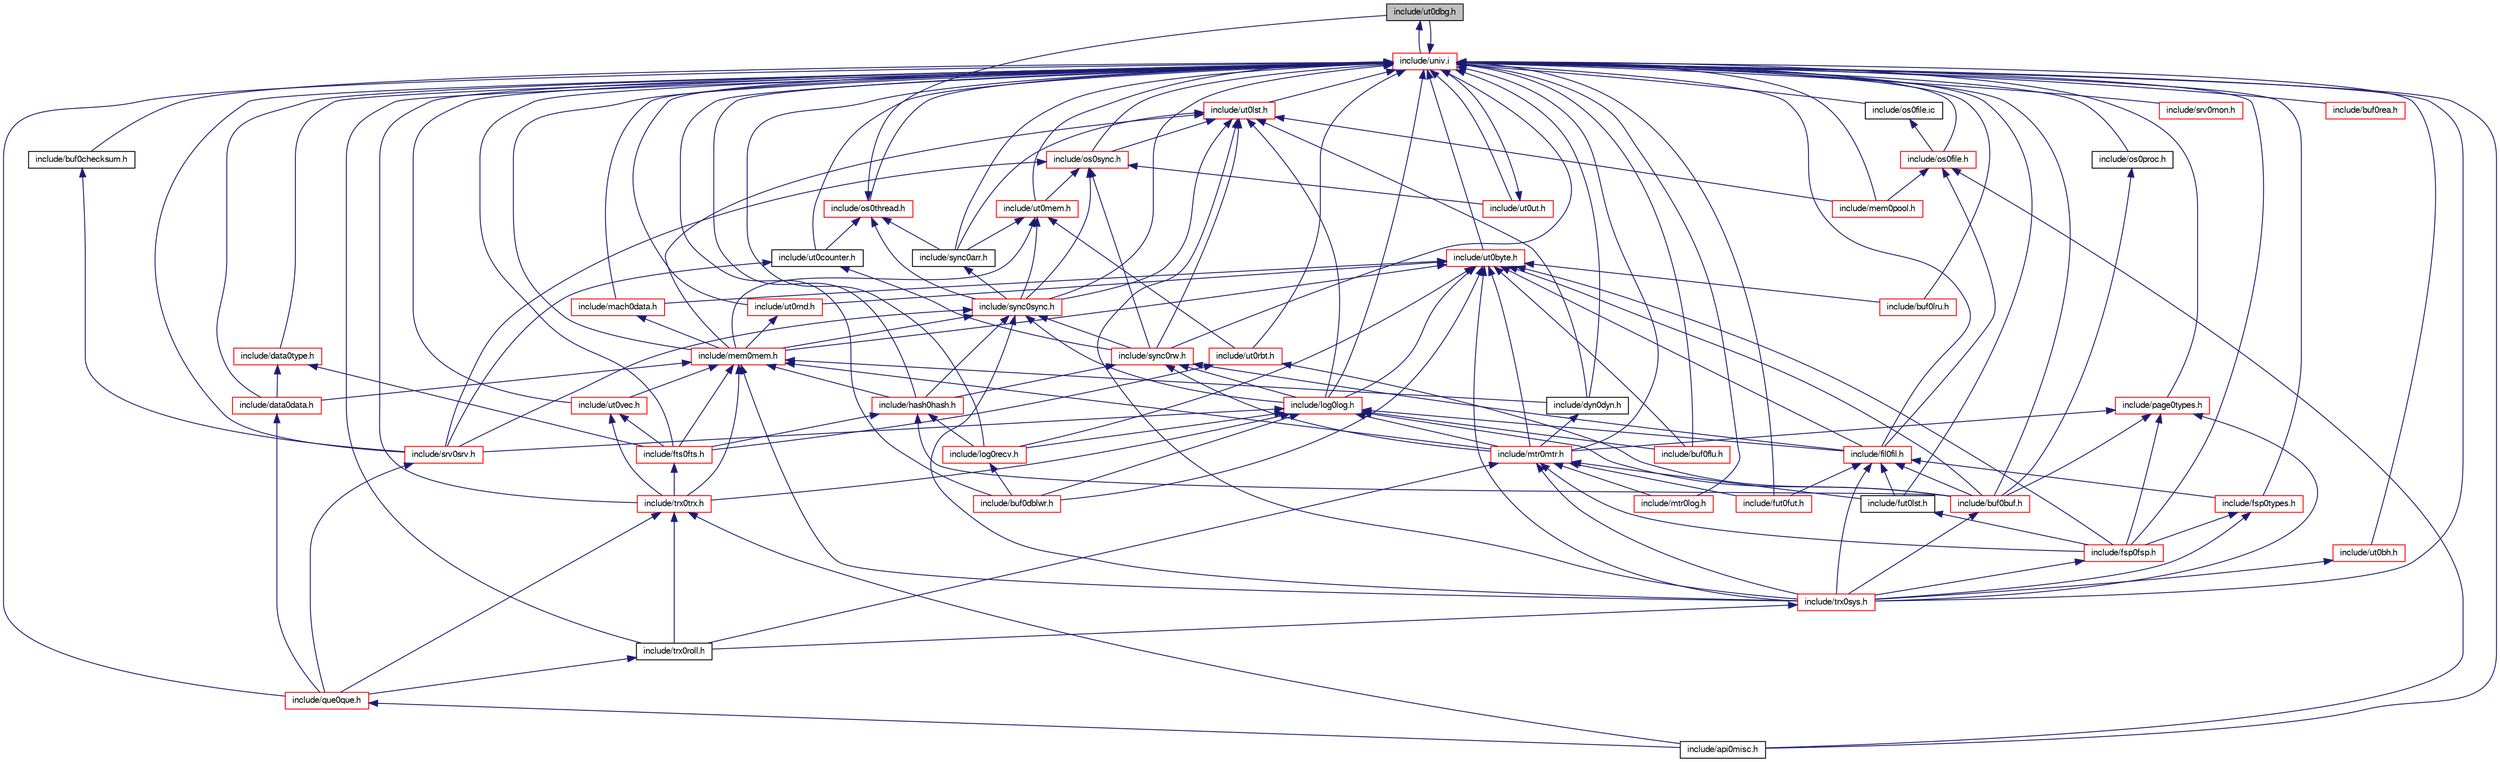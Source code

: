 digraph "include/ut0dbg.h"
{
  bgcolor="transparent";
  edge [fontname="FreeSans",fontsize="10",labelfontname="FreeSans",labelfontsize="10"];
  node [fontname="FreeSans",fontsize="10",shape=record];
  Node1 [label="include/ut0dbg.h",height=0.2,width=0.4,color="black", fillcolor="grey75", style="filled" fontcolor="black"];
  Node1 -> Node2 [dir="back",color="midnightblue",fontsize="10",style="solid",fontname="FreeSans"];
  Node2 [label="include/univ.i",height=0.2,width=0.4,color="red",URL="$univ_8i.html"];
  Node2 -> Node3 [dir="back",color="midnightblue",fontsize="10",style="solid",fontname="FreeSans"];
  Node3 [label="include/api0misc.h",height=0.2,width=0.4,color="black",URL="$api0misc_8h.html"];
  Node2 -> Node1 [dir="back",color="midnightblue",fontsize="10",style="solid",fontname="FreeSans"];
  Node2 -> Node4 [dir="back",color="midnightblue",fontsize="10",style="solid",fontname="FreeSans"];
  Node4 [label="include/os0thread.h",height=0.2,width=0.4,color="red",URL="$os0thread_8h.html"];
  Node4 -> Node1 [dir="back",color="midnightblue",fontsize="10",style="solid",fontname="FreeSans"];
  Node4 -> Node5 [dir="back",color="midnightblue",fontsize="10",style="solid",fontname="FreeSans"];
  Node5 [label="include/sync0sync.h",height=0.2,width=0.4,color="red",URL="$sync0sync_8h.html"];
  Node5 -> Node6 [dir="back",color="midnightblue",fontsize="10",style="solid",fontname="FreeSans"];
  Node6 [label="include/mem0mem.h",height=0.2,width=0.4,color="red",URL="$mem0mem_8h.html"];
  Node6 -> Node7 [dir="back",color="midnightblue",fontsize="10",style="solid",fontname="FreeSans"];
  Node7 [label="include/data0data.h",height=0.2,width=0.4,color="red",URL="$data0data_8h.html"];
  Node7 -> Node8 [dir="back",color="midnightblue",fontsize="10",style="solid",fontname="FreeSans"];
  Node8 [label="include/que0que.h",height=0.2,width=0.4,color="red",URL="$que0que_8h.html"];
  Node8 -> Node3 [dir="back",color="midnightblue",fontsize="10",style="solid",fontname="FreeSans"];
  Node6 -> Node9 [dir="back",color="midnightblue",fontsize="10",style="solid",fontname="FreeSans"];
  Node9 [label="include/mtr0mtr.h",height=0.2,width=0.4,color="red",URL="$mtr0mtr_8h.html"];
  Node9 -> Node10 [dir="back",color="midnightblue",fontsize="10",style="solid",fontname="FreeSans"];
  Node10 [label="include/trx0roll.h",height=0.2,width=0.4,color="black",URL="$trx0roll_8h.html"];
  Node10 -> Node8 [dir="back",color="midnightblue",fontsize="10",style="solid",fontname="FreeSans"];
  Node9 -> Node11 [dir="back",color="midnightblue",fontsize="10",style="solid",fontname="FreeSans"];
  Node11 [label="include/trx0sys.h",height=0.2,width=0.4,color="red",URL="$trx0sys_8h.html"];
  Node11 -> Node10 [dir="back",color="midnightblue",fontsize="10",style="solid",fontname="FreeSans"];
  Node9 -> Node12 [dir="back",color="midnightblue",fontsize="10",style="solid",fontname="FreeSans"];
  Node12 [label="include/fsp0fsp.h",height=0.2,width=0.4,color="red",URL="$fsp0fsp_8h.html"];
  Node12 -> Node11 [dir="back",color="midnightblue",fontsize="10",style="solid",fontname="FreeSans"];
  Node9 -> Node13 [dir="back",color="midnightblue",fontsize="10",style="solid",fontname="FreeSans"];
  Node13 [label="include/fut0lst.h",height=0.2,width=0.4,color="black",URL="$fut0lst_8h.html"];
  Node13 -> Node12 [dir="back",color="midnightblue",fontsize="10",style="solid",fontname="FreeSans"];
  Node9 -> Node14 [dir="back",color="midnightblue",fontsize="10",style="solid",fontname="FreeSans"];
  Node14 [label="include/fut0fut.h",height=0.2,width=0.4,color="red",URL="$fut0fut_8h.html"];
  Node9 -> Node15 [dir="back",color="midnightblue",fontsize="10",style="solid",fontname="FreeSans"];
  Node15 [label="include/mtr0log.h",height=0.2,width=0.4,color="red",URL="$mtr0log_8h.html"];
  Node6 -> Node16 [dir="back",color="midnightblue",fontsize="10",style="solid",fontname="FreeSans"];
  Node16 [label="include/dyn0dyn.h",height=0.2,width=0.4,color="black",URL="$dyn0dyn_8h.html"];
  Node16 -> Node9 [dir="back",color="midnightblue",fontsize="10",style="solid",fontname="FreeSans"];
  Node6 -> Node17 [dir="back",color="midnightblue",fontsize="10",style="solid",fontname="FreeSans"];
  Node17 [label="include/trx0trx.h",height=0.2,width=0.4,color="red",URL="$trx0trx_8h.html"];
  Node17 -> Node8 [dir="back",color="midnightblue",fontsize="10",style="solid",fontname="FreeSans"];
  Node17 -> Node10 [dir="back",color="midnightblue",fontsize="10",style="solid",fontname="FreeSans"];
  Node17 -> Node3 [dir="back",color="midnightblue",fontsize="10",style="solid",fontname="FreeSans"];
  Node6 -> Node18 [dir="back",color="midnightblue",fontsize="10",style="solid",fontname="FreeSans"];
  Node18 [label="include/ut0vec.h",height=0.2,width=0.4,color="red",URL="$ut0vec_8h.html"];
  Node18 -> Node17 [dir="back",color="midnightblue",fontsize="10",style="solid",fontname="FreeSans"];
  Node18 -> Node19 [dir="back",color="midnightblue",fontsize="10",style="solid",fontname="FreeSans"];
  Node19 [label="include/fts0fts.h",height=0.2,width=0.4,color="red",URL="$fts0fts_8h.html"];
  Node19 -> Node17 [dir="back",color="midnightblue",fontsize="10",style="solid",fontname="FreeSans"];
  Node6 -> Node20 [dir="back",color="midnightblue",fontsize="10",style="solid",fontname="FreeSans"];
  Node20 [label="include/hash0hash.h",height=0.2,width=0.4,color="red",URL="$hash0hash_8h.html"];
  Node20 -> Node19 [dir="back",color="midnightblue",fontsize="10",style="solid",fontname="FreeSans"];
  Node20 -> Node21 [dir="back",color="midnightblue",fontsize="10",style="solid",fontname="FreeSans"];
  Node21 [label="include/buf0buf.h",height=0.2,width=0.4,color="red",URL="$buf0buf_8h.html"];
  Node21 -> Node11 [dir="back",color="midnightblue",fontsize="10",style="solid",fontname="FreeSans"];
  Node20 -> Node22 [dir="back",color="midnightblue",fontsize="10",style="solid",fontname="FreeSans"];
  Node22 [label="include/log0recv.h",height=0.2,width=0.4,color="red",URL="$log0recv_8h.html"];
  Node22 -> Node23 [dir="back",color="midnightblue",fontsize="10",style="solid",fontname="FreeSans"];
  Node23 [label="include/buf0dblwr.h",height=0.2,width=0.4,color="red",URL="$buf0dblwr_8h.html"];
  Node6 -> Node19 [dir="back",color="midnightblue",fontsize="10",style="solid",fontname="FreeSans"];
  Node6 -> Node11 [dir="back",color="midnightblue",fontsize="10",style="solid",fontname="FreeSans"];
  Node5 -> Node24 [dir="back",color="midnightblue",fontsize="10",style="solid",fontname="FreeSans"];
  Node24 [label="include/log0log.h",height=0.2,width=0.4,color="red",URL="$log0log_8h.html"];
  Node24 -> Node17 [dir="back",color="midnightblue",fontsize="10",style="solid",fontname="FreeSans"];
  Node24 -> Node9 [dir="back",color="midnightblue",fontsize="10",style="solid",fontname="FreeSans"];
  Node24 -> Node25 [dir="back",color="midnightblue",fontsize="10",style="solid",fontname="FreeSans"];
  Node25 [label="include/fil0fil.h",height=0.2,width=0.4,color="red",URL="$fil0fil_8h.html"];
  Node25 -> Node26 [dir="back",color="midnightblue",fontsize="10",style="solid",fontname="FreeSans"];
  Node26 [label="include/fsp0types.h",height=0.2,width=0.4,color="red",URL="$fsp0types_8h_source.html"];
  Node26 -> Node11 [dir="back",color="midnightblue",fontsize="10",style="solid",fontname="FreeSans"];
  Node26 -> Node12 [dir="back",color="midnightblue",fontsize="10",style="solid",fontname="FreeSans"];
  Node25 -> Node11 [dir="back",color="midnightblue",fontsize="10",style="solid",fontname="FreeSans"];
  Node25 -> Node21 [dir="back",color="midnightblue",fontsize="10",style="solid",fontname="FreeSans"];
  Node25 -> Node13 [dir="back",color="midnightblue",fontsize="10",style="solid",fontname="FreeSans"];
  Node25 -> Node14 [dir="back",color="midnightblue",fontsize="10",style="solid",fontname="FreeSans"];
  Node24 -> Node21 [dir="back",color="midnightblue",fontsize="10",style="solid",fontname="FreeSans"];
  Node24 -> Node27 [dir="back",color="midnightblue",fontsize="10",style="solid",fontname="FreeSans"];
  Node27 [label="include/buf0flu.h",height=0.2,width=0.4,color="red",URL="$buf0flu_8h.html"];
  Node24 -> Node28 [dir="back",color="midnightblue",fontsize="10",style="solid",fontname="FreeSans"];
  Node28 [label="include/srv0srv.h",height=0.2,width=0.4,color="red",URL="$srv0srv_8h.html"];
  Node28 -> Node8 [dir="back",color="midnightblue",fontsize="10",style="solid",fontname="FreeSans"];
  Node24 -> Node23 [dir="back",color="midnightblue",fontsize="10",style="solid",fontname="FreeSans"];
  Node24 -> Node22 [dir="back",color="midnightblue",fontsize="10",style="solid",fontname="FreeSans"];
  Node5 -> Node29 [dir="back",color="midnightblue",fontsize="10",style="solid",fontname="FreeSans"];
  Node29 [label="include/sync0rw.h",height=0.2,width=0.4,color="red",URL="$sync0rw_8h.html"];
  Node29 -> Node24 [dir="back",color="midnightblue",fontsize="10",style="solid",fontname="FreeSans"];
  Node29 -> Node9 [dir="back",color="midnightblue",fontsize="10",style="solid",fontname="FreeSans"];
  Node29 -> Node20 [dir="back",color="midnightblue",fontsize="10",style="solid",fontname="FreeSans"];
  Node29 -> Node25 [dir="back",color="midnightblue",fontsize="10",style="solid",fontname="FreeSans"];
  Node5 -> Node20 [dir="back",color="midnightblue",fontsize="10",style="solid",fontname="FreeSans"];
  Node5 -> Node28 [dir="back",color="midnightblue",fontsize="10",style="solid",fontname="FreeSans"];
  Node5 -> Node11 [dir="back",color="midnightblue",fontsize="10",style="solid",fontname="FreeSans"];
  Node4 -> Node30 [dir="back",color="midnightblue",fontsize="10",style="solid",fontname="FreeSans"];
  Node30 [label="include/sync0arr.h",height=0.2,width=0.4,color="black",URL="$sync0arr_8h.html"];
  Node30 -> Node5 [dir="back",color="midnightblue",fontsize="10",style="solid",fontname="FreeSans"];
  Node4 -> Node31 [dir="back",color="midnightblue",fontsize="10",style="solid",fontname="FreeSans"];
  Node31 [label="include/ut0counter.h",height=0.2,width=0.4,color="black",URL="$ut0counter_8h.html"];
  Node31 -> Node29 [dir="back",color="midnightblue",fontsize="10",style="solid",fontname="FreeSans"];
  Node31 -> Node28 [dir="back",color="midnightblue",fontsize="10",style="solid",fontname="FreeSans"];
  Node2 -> Node32 [dir="back",color="midnightblue",fontsize="10",style="solid",fontname="FreeSans"];
  Node32 [label="include/ut0ut.h",height=0.2,width=0.4,color="red",URL="$ut0ut_8h.html"];
  Node32 -> Node2 [dir="back",color="midnightblue",fontsize="10",style="solid",fontname="FreeSans"];
  Node2 -> Node33 [dir="back",color="midnightblue",fontsize="10",style="solid",fontname="FreeSans"];
  Node33 [label="include/os0sync.h",height=0.2,width=0.4,color="red",URL="$os0sync_8h.html"];
  Node33 -> Node32 [dir="back",color="midnightblue",fontsize="10",style="solid",fontname="FreeSans"];
  Node33 -> Node34 [dir="back",color="midnightblue",fontsize="10",style="solid",fontname="FreeSans"];
  Node34 [label="include/ut0mem.h",height=0.2,width=0.4,color="red",URL="$ut0mem_8h.html"];
  Node34 -> Node6 [dir="back",color="midnightblue",fontsize="10",style="solid",fontname="FreeSans"];
  Node34 -> Node5 [dir="back",color="midnightblue",fontsize="10",style="solid",fontname="FreeSans"];
  Node34 -> Node30 [dir="back",color="midnightblue",fontsize="10",style="solid",fontname="FreeSans"];
  Node34 -> Node35 [dir="back",color="midnightblue",fontsize="10",style="solid",fontname="FreeSans"];
  Node35 [label="include/ut0rbt.h",height=0.2,width=0.4,color="red",URL="$ut0rbt_8h.html"];
  Node35 -> Node19 [dir="back",color="midnightblue",fontsize="10",style="solid",fontname="FreeSans"];
  Node35 -> Node21 [dir="back",color="midnightblue",fontsize="10",style="solid",fontname="FreeSans"];
  Node33 -> Node5 [dir="back",color="midnightblue",fontsize="10",style="solid",fontname="FreeSans"];
  Node33 -> Node29 [dir="back",color="midnightblue",fontsize="10",style="solid",fontname="FreeSans"];
  Node33 -> Node28 [dir="back",color="midnightblue",fontsize="10",style="solid",fontname="FreeSans"];
  Node2 -> Node36 [dir="back",color="midnightblue",fontsize="10",style="solid",fontname="FreeSans"];
  Node36 [label="include/ut0lst.h",height=0.2,width=0.4,color="red",URL="$ut0lst_8h.html"];
  Node36 -> Node33 [dir="back",color="midnightblue",fontsize="10",style="solid",fontname="FreeSans"];
  Node36 -> Node5 [dir="back",color="midnightblue",fontsize="10",style="solid",fontname="FreeSans"];
  Node36 -> Node30 [dir="back",color="midnightblue",fontsize="10",style="solid",fontname="FreeSans"];
  Node36 -> Node6 [dir="back",color="midnightblue",fontsize="10",style="solid",fontname="FreeSans"];
  Node36 -> Node37 [dir="back",color="midnightblue",fontsize="10",style="solid",fontname="FreeSans"];
  Node37 [label="include/mem0pool.h",height=0.2,width=0.4,color="red",URL="$mem0pool_8h.html"];
  Node36 -> Node24 [dir="back",color="midnightblue",fontsize="10",style="solid",fontname="FreeSans"];
  Node36 -> Node29 [dir="back",color="midnightblue",fontsize="10",style="solid",fontname="FreeSans"];
  Node36 -> Node16 [dir="back",color="midnightblue",fontsize="10",style="solid",fontname="FreeSans"];
  Node36 -> Node11 [dir="back",color="midnightblue",fontsize="10",style="solid",fontname="FreeSans"];
  Node2 -> Node38 [dir="back",color="midnightblue",fontsize="10",style="solid",fontname="FreeSans"];
  Node38 [label="include/os0file.h",height=0.2,width=0.4,color="red",URL="$os0file_8h.html"];
  Node38 -> Node3 [dir="back",color="midnightblue",fontsize="10",style="solid",fontname="FreeSans"];
  Node38 -> Node37 [dir="back",color="midnightblue",fontsize="10",style="solid",fontname="FreeSans"];
  Node38 -> Node25 [dir="back",color="midnightblue",fontsize="10",style="solid",fontname="FreeSans"];
  Node2 -> Node39 [dir="back",color="midnightblue",fontsize="10",style="solid",fontname="FreeSans"];
  Node39 [label="include/os0file.ic",height=0.2,width=0.4,color="black",URL="$os0file_8ic.html"];
  Node39 -> Node38 [dir="back",color="midnightblue",fontsize="10",style="solid",fontname="FreeSans"];
  Node2 -> Node8 [dir="back",color="midnightblue",fontsize="10",style="solid",fontname="FreeSans"];
  Node2 -> Node7 [dir="back",color="midnightblue",fontsize="10",style="solid",fontname="FreeSans"];
  Node2 -> Node40 [dir="back",color="midnightblue",fontsize="10",style="solid",fontname="FreeSans"];
  Node40 [label="include/data0type.h",height=0.2,width=0.4,color="red",URL="$data0type_8h.html"];
  Node40 -> Node7 [dir="back",color="midnightblue",fontsize="10",style="solid",fontname="FreeSans"];
  Node40 -> Node19 [dir="back",color="midnightblue",fontsize="10",style="solid",fontname="FreeSans"];
  Node2 -> Node41 [dir="back",color="midnightblue",fontsize="10",style="solid",fontname="FreeSans"];
  Node41 [label="include/mach0data.h",height=0.2,width=0.4,color="red",URL="$mach0data_8h.html"];
  Node41 -> Node6 [dir="back",color="midnightblue",fontsize="10",style="solid",fontname="FreeSans"];
  Node2 -> Node42 [dir="back",color="midnightblue",fontsize="10",style="solid",fontname="FreeSans"];
  Node42 [label="include/ut0byte.h",height=0.2,width=0.4,color="red",URL="$ut0byte_8h.html"];
  Node42 -> Node41 [dir="back",color="midnightblue",fontsize="10",style="solid",fontname="FreeSans"];
  Node42 -> Node6 [dir="back",color="midnightblue",fontsize="10",style="solid",fontname="FreeSans"];
  Node42 -> Node43 [dir="back",color="midnightblue",fontsize="10",style="solid",fontname="FreeSans"];
  Node43 [label="include/ut0rnd.h",height=0.2,width=0.4,color="red",URL="$ut0rnd_8h.html"];
  Node43 -> Node6 [dir="back",color="midnightblue",fontsize="10",style="solid",fontname="FreeSans"];
  Node42 -> Node24 [dir="back",color="midnightblue",fontsize="10",style="solid",fontname="FreeSans"];
  Node42 -> Node9 [dir="back",color="midnightblue",fontsize="10",style="solid",fontname="FreeSans"];
  Node42 -> Node25 [dir="back",color="midnightblue",fontsize="10",style="solid",fontname="FreeSans"];
  Node42 -> Node21 [dir="back",color="midnightblue",fontsize="10",style="solid",fontname="FreeSans"];
  Node42 -> Node27 [dir="back",color="midnightblue",fontsize="10",style="solid",fontname="FreeSans"];
  Node42 -> Node44 [dir="back",color="midnightblue",fontsize="10",style="solid",fontname="FreeSans"];
  Node44 [label="include/buf0lru.h",height=0.2,width=0.4,color="red",URL="$buf0lru_8h.html"];
  Node42 -> Node11 [dir="back",color="midnightblue",fontsize="10",style="solid",fontname="FreeSans"];
  Node42 -> Node23 [dir="back",color="midnightblue",fontsize="10",style="solid",fontname="FreeSans"];
  Node42 -> Node22 [dir="back",color="midnightblue",fontsize="10",style="solid",fontname="FreeSans"];
  Node42 -> Node12 [dir="back",color="midnightblue",fontsize="10",style="solid",fontname="FreeSans"];
  Node2 -> Node34 [dir="back",color="midnightblue",fontsize="10",style="solid",fontname="FreeSans"];
  Node2 -> Node6 [dir="back",color="midnightblue",fontsize="10",style="solid",fontname="FreeSans"];
  Node2 -> Node43 [dir="back",color="midnightblue",fontsize="10",style="solid",fontname="FreeSans"];
  Node2 -> Node5 [dir="back",color="midnightblue",fontsize="10",style="solid",fontname="FreeSans"];
  Node2 -> Node30 [dir="back",color="midnightblue",fontsize="10",style="solid",fontname="FreeSans"];
  Node2 -> Node37 [dir="back",color="midnightblue",fontsize="10",style="solid",fontname="FreeSans"];
  Node2 -> Node17 [dir="back",color="midnightblue",fontsize="10",style="solid",fontname="FreeSans"];
  Node2 -> Node24 [dir="back",color="midnightblue",fontsize="10",style="solid",fontname="FreeSans"];
  Node2 -> Node29 [dir="back",color="midnightblue",fontsize="10",style="solid",fontname="FreeSans"];
  Node2 -> Node31 [dir="back",color="midnightblue",fontsize="10",style="solid",fontname="FreeSans"];
  Node2 -> Node9 [dir="back",color="midnightblue",fontsize="10",style="solid",fontname="FreeSans"];
  Node2 -> Node16 [dir="back",color="midnightblue",fontsize="10",style="solid",fontname="FreeSans"];
  Node2 -> Node45 [dir="back",color="midnightblue",fontsize="10",style="solid",fontname="FreeSans"];
  Node45 [label="include/page0types.h",height=0.2,width=0.4,color="red",URL="$page0types_8h.html"];
  Node45 -> Node9 [dir="back",color="midnightblue",fontsize="10",style="solid",fontname="FreeSans"];
  Node45 -> Node21 [dir="back",color="midnightblue",fontsize="10",style="solid",fontname="FreeSans"];
  Node45 -> Node11 [dir="back",color="midnightblue",fontsize="10",style="solid",fontname="FreeSans"];
  Node45 -> Node12 [dir="back",color="midnightblue",fontsize="10",style="solid",fontname="FreeSans"];
  Node2 -> Node46 [dir="back",color="midnightblue",fontsize="10",style="solid",fontname="FreeSans"];
  Node46 [label="include/srv0mon.h",height=0.2,width=0.4,color="red",URL="$srv0mon_8h.html"];
  Node2 -> Node18 [dir="back",color="midnightblue",fontsize="10",style="solid",fontname="FreeSans"];
  Node2 -> Node19 [dir="back",color="midnightblue",fontsize="10",style="solid",fontname="FreeSans"];
  Node2 -> Node20 [dir="back",color="midnightblue",fontsize="10",style="solid",fontname="FreeSans"];
  Node2 -> Node35 [dir="back",color="midnightblue",fontsize="10",style="solid",fontname="FreeSans"];
  Node2 -> Node10 [dir="back",color="midnightblue",fontsize="10",style="solid",fontname="FreeSans"];
  Node2 -> Node11 [dir="back",color="midnightblue",fontsize="10",style="solid",fontname="FreeSans"];
  Node2 -> Node26 [dir="back",color="midnightblue",fontsize="10",style="solid",fontname="FreeSans"];
  Node2 -> Node25 [dir="back",color="midnightblue",fontsize="10",style="solid",fontname="FreeSans"];
  Node2 -> Node21 [dir="back",color="midnightblue",fontsize="10",style="solid",fontname="FreeSans"];
  Node2 -> Node47 [dir="back",color="midnightblue",fontsize="10",style="solid",fontname="FreeSans"];
  Node47 [label="include/os0proc.h",height=0.2,width=0.4,color="black",URL="$os0proc_8h.html"];
  Node47 -> Node21 [dir="back",color="midnightblue",fontsize="10",style="solid",fontname="FreeSans"];
  Node2 -> Node27 [dir="back",color="midnightblue",fontsize="10",style="solid",fontname="FreeSans"];
  Node2 -> Node28 [dir="back",color="midnightblue",fontsize="10",style="solid",fontname="FreeSans"];
  Node2 -> Node48 [dir="back",color="midnightblue",fontsize="10",style="solid",fontname="FreeSans"];
  Node48 [label="include/buf0checksum.h",height=0.2,width=0.4,color="black",URL="$buf0checksum_8h_source.html"];
  Node48 -> Node28 [dir="back",color="midnightblue",fontsize="10",style="solid",fontname="FreeSans"];
  Node2 -> Node44 [dir="back",color="midnightblue",fontsize="10",style="solid",fontname="FreeSans"];
  Node2 -> Node49 [dir="back",color="midnightblue",fontsize="10",style="solid",fontname="FreeSans"];
  Node49 [label="include/buf0rea.h",height=0.2,width=0.4,color="red",URL="$buf0rea_8h.html"];
  Node2 -> Node50 [dir="back",color="midnightblue",fontsize="10",style="solid",fontname="FreeSans"];
  Node50 [label="include/ut0bh.h",height=0.2,width=0.4,color="red",URL="$ut0bh_8h.html"];
  Node50 -> Node11 [dir="back",color="midnightblue",fontsize="10",style="solid",fontname="FreeSans"];
  Node2 -> Node12 [dir="back",color="midnightblue",fontsize="10",style="solid",fontname="FreeSans"];
  Node2 -> Node13 [dir="back",color="midnightblue",fontsize="10",style="solid",fontname="FreeSans"];
  Node2 -> Node14 [dir="back",color="midnightblue",fontsize="10",style="solid",fontname="FreeSans"];
  Node2 -> Node15 [dir="back",color="midnightblue",fontsize="10",style="solid",fontname="FreeSans"];
  Node2 -> Node23 [dir="back",color="midnightblue",fontsize="10",style="solid",fontname="FreeSans"];
  Node2 -> Node22 [dir="back",color="midnightblue",fontsize="10",style="solid",fontname="FreeSans"];
}
